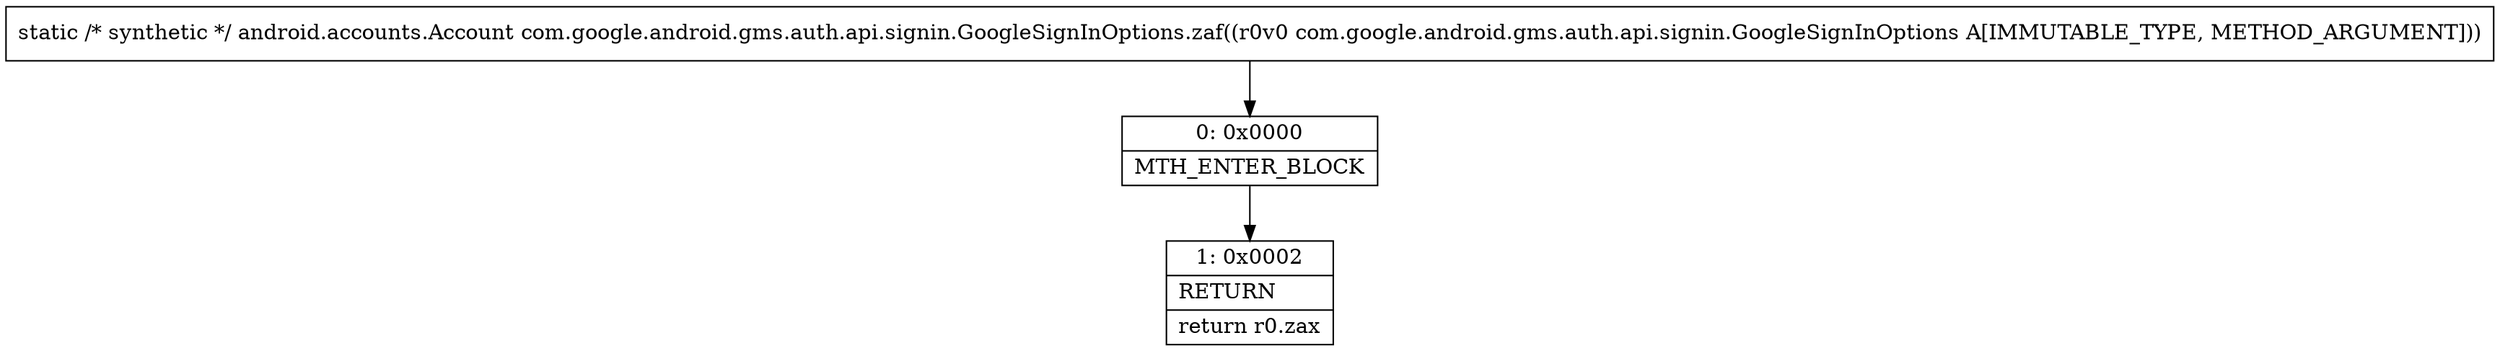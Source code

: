 digraph "CFG forcom.google.android.gms.auth.api.signin.GoogleSignInOptions.zaf(Lcom\/google\/android\/gms\/auth\/api\/signin\/GoogleSignInOptions;)Landroid\/accounts\/Account;" {
Node_0 [shape=record,label="{0\:\ 0x0000|MTH_ENTER_BLOCK\l}"];
Node_1 [shape=record,label="{1\:\ 0x0002|RETURN\l|return r0.zax\l}"];
MethodNode[shape=record,label="{static \/* synthetic *\/ android.accounts.Account com.google.android.gms.auth.api.signin.GoogleSignInOptions.zaf((r0v0 com.google.android.gms.auth.api.signin.GoogleSignInOptions A[IMMUTABLE_TYPE, METHOD_ARGUMENT])) }"];
MethodNode -> Node_0;
Node_0 -> Node_1;
}

